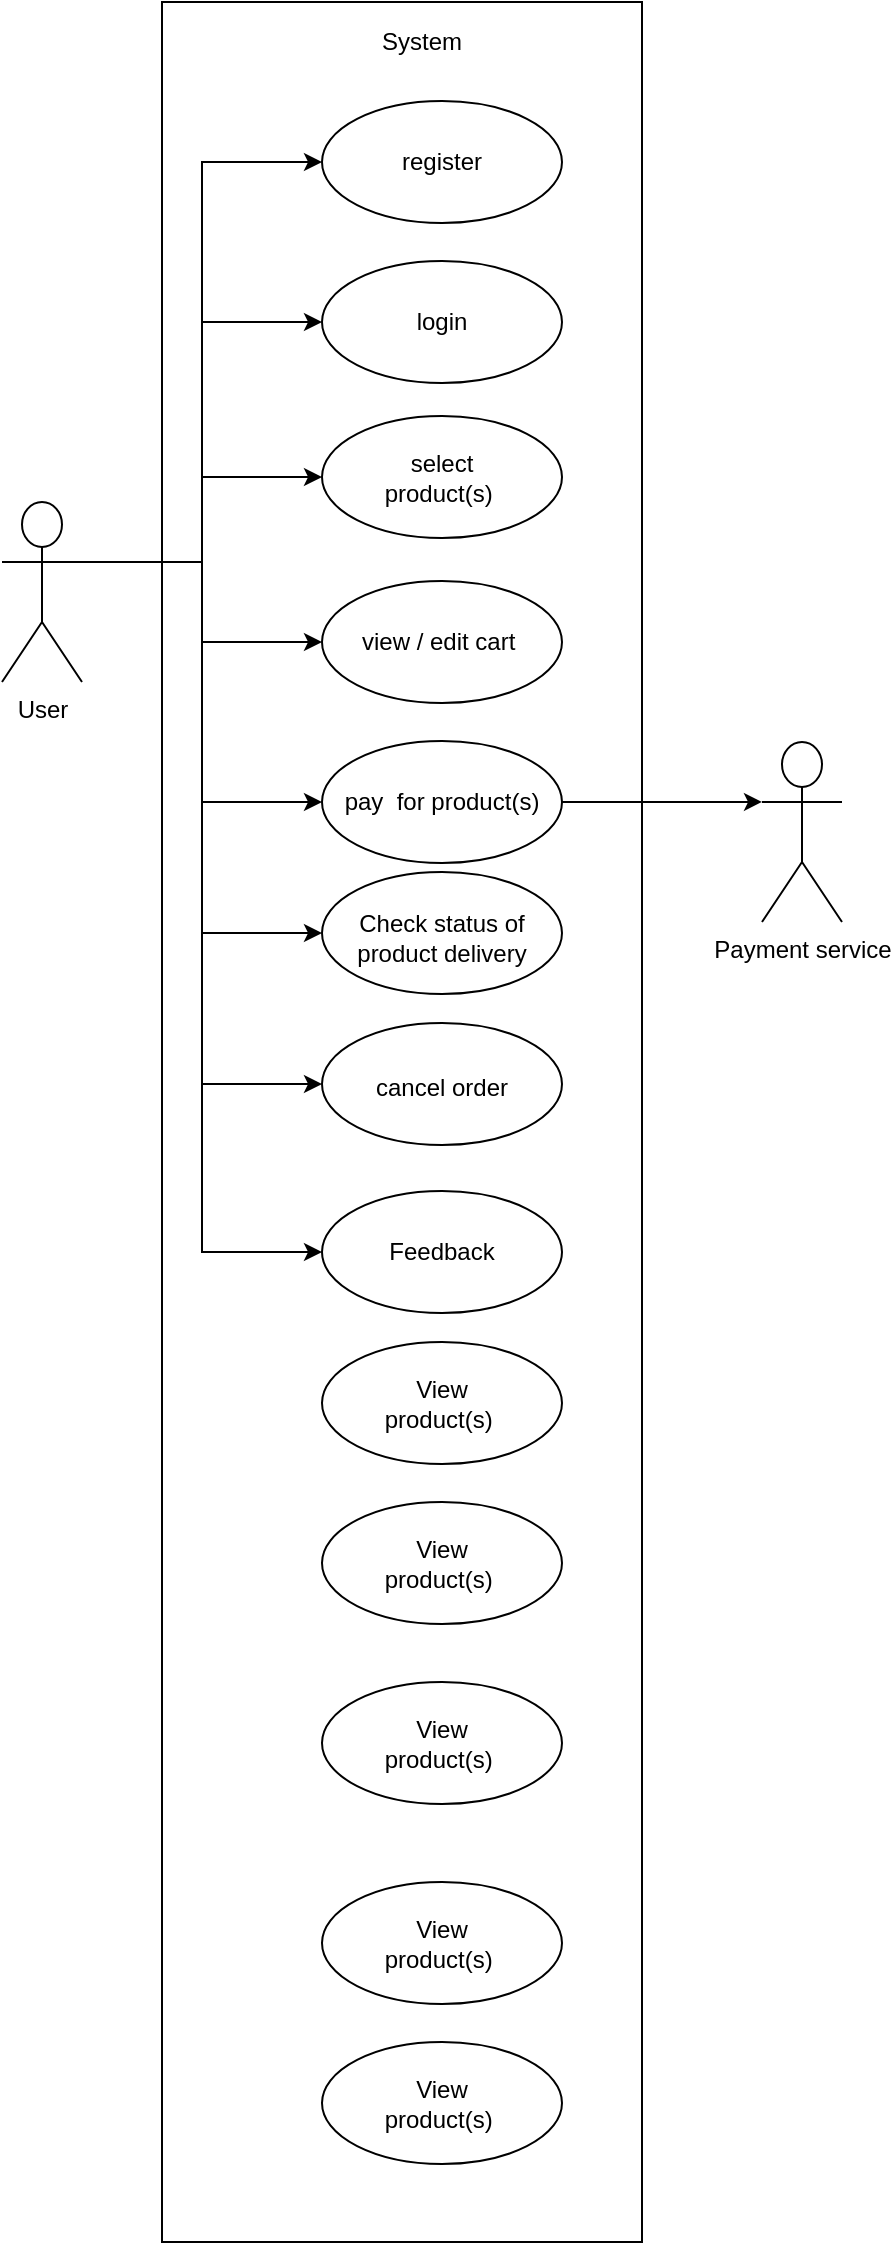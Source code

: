 <mxfile version="12.5.1" type="github">
  <diagram id="vyYMURlmA4du_YMqddq6" name="Page-1">
    <mxGraphModel dx="772" dy="1603" grid="1" gridSize="10" guides="1" tooltips="1" connect="1" arrows="1" fold="1" page="1" pageScale="1" pageWidth="850" pageHeight="1100" math="0" shadow="0">
      <root>
        <mxCell id="0"/>
        <mxCell id="1" parent="0"/>
        <mxCell id="rx76BKU7CpPrEIFOv-aw-43" value="" style="rounded=0;whiteSpace=wrap;html=1;" parent="1" vertex="1">
          <mxGeometry x="150" y="-90" width="240" height="1120" as="geometry"/>
        </mxCell>
        <mxCell id="1KPXvjAnRe_1vTXe2ojk-2" value="" style="ellipse;whiteSpace=wrap;html=1;" parent="1" vertex="1">
          <mxGeometry x="230" y="504.5" width="120" height="61" as="geometry"/>
        </mxCell>
        <mxCell id="1KPXvjAnRe_1vTXe2ojk-3" value="" style="ellipse;whiteSpace=wrap;html=1;" parent="1" vertex="1">
          <mxGeometry x="230" y="420.5" width="120" height="61" as="geometry"/>
        </mxCell>
        <mxCell id="1KPXvjAnRe_1vTXe2ojk-4" value="" style="ellipse;whiteSpace=wrap;html=1;" parent="1" vertex="1">
          <mxGeometry x="230" y="345" width="120" height="61" as="geometry"/>
        </mxCell>
        <mxCell id="1KPXvjAnRe_1vTXe2ojk-5" value="" style="ellipse;whiteSpace=wrap;html=1;" parent="1" vertex="1">
          <mxGeometry x="230" y="199.5" width="120" height="61" as="geometry"/>
        </mxCell>
        <mxCell id="1KPXvjAnRe_1vTXe2ojk-20" style="edgeStyle=orthogonalEdgeStyle;rounded=0;orthogonalLoop=1;jettySize=auto;html=1;exitX=1;exitY=0.5;exitDx=0;exitDy=0;entryX=0;entryY=0.333;entryDx=0;entryDy=0;entryPerimeter=0;" parent="1" source="1KPXvjAnRe_1vTXe2ojk-6" target="rx76BKU7CpPrEIFOv-aw-35" edge="1">
          <mxGeometry relative="1" as="geometry"/>
        </mxCell>
        <mxCell id="1KPXvjAnRe_1vTXe2ojk-6" value="" style="ellipse;whiteSpace=wrap;html=1;" parent="1" vertex="1">
          <mxGeometry x="230" y="279.5" width="120" height="61" as="geometry"/>
        </mxCell>
        <mxCell id="1KPXvjAnRe_1vTXe2ojk-7" value="" style="ellipse;whiteSpace=wrap;html=1;" parent="1" vertex="1">
          <mxGeometry x="230" y="117" width="120" height="61" as="geometry"/>
        </mxCell>
        <mxCell id="1KPXvjAnRe_1vTXe2ojk-9" value="" style="ellipse;whiteSpace=wrap;html=1;" parent="1" vertex="1">
          <mxGeometry x="230" y="-40.5" width="120" height="61" as="geometry"/>
        </mxCell>
        <mxCell id="1KPXvjAnRe_1vTXe2ojk-10" value="" style="ellipse;whiteSpace=wrap;html=1;" parent="1" vertex="1">
          <mxGeometry x="230" y="39.5" width="120" height="61" as="geometry"/>
        </mxCell>
        <mxCell id="1KPXvjAnRe_1vTXe2ojk-11" style="edgeStyle=orthogonalEdgeStyle;rounded=0;orthogonalLoop=1;jettySize=auto;html=1;exitX=1;exitY=0.333;exitDx=0;exitDy=0;exitPerimeter=0;entryX=0;entryY=0.5;entryDx=0;entryDy=0;" parent="1" source="rx76BKU7CpPrEIFOv-aw-1" target="1KPXvjAnRe_1vTXe2ojk-9" edge="1">
          <mxGeometry relative="1" as="geometry"/>
        </mxCell>
        <mxCell id="1KPXvjAnRe_1vTXe2ojk-12" style="edgeStyle=orthogonalEdgeStyle;rounded=0;orthogonalLoop=1;jettySize=auto;html=1;exitX=1;exitY=0.333;exitDx=0;exitDy=0;exitPerimeter=0;entryX=0;entryY=0.5;entryDx=0;entryDy=0;" parent="1" source="rx76BKU7CpPrEIFOv-aw-1" target="1KPXvjAnRe_1vTXe2ojk-10" edge="1">
          <mxGeometry relative="1" as="geometry"/>
        </mxCell>
        <mxCell id="1KPXvjAnRe_1vTXe2ojk-14" style="edgeStyle=orthogonalEdgeStyle;rounded=0;orthogonalLoop=1;jettySize=auto;html=1;exitX=1;exitY=0.333;exitDx=0;exitDy=0;exitPerimeter=0;entryX=0;entryY=0.5;entryDx=0;entryDy=0;" parent="1" source="rx76BKU7CpPrEIFOv-aw-1" target="1KPXvjAnRe_1vTXe2ojk-7" edge="1">
          <mxGeometry relative="1" as="geometry"/>
        </mxCell>
        <mxCell id="1KPXvjAnRe_1vTXe2ojk-15" style="edgeStyle=orthogonalEdgeStyle;rounded=0;orthogonalLoop=1;jettySize=auto;html=1;exitX=1;exitY=0.333;exitDx=0;exitDy=0;exitPerimeter=0;entryX=0;entryY=0.5;entryDx=0;entryDy=0;" parent="1" source="rx76BKU7CpPrEIFOv-aw-1" target="1KPXvjAnRe_1vTXe2ojk-5" edge="1">
          <mxGeometry relative="1" as="geometry"/>
        </mxCell>
        <mxCell id="1KPXvjAnRe_1vTXe2ojk-16" style="edgeStyle=orthogonalEdgeStyle;rounded=0;orthogonalLoop=1;jettySize=auto;html=1;exitX=1;exitY=0.333;exitDx=0;exitDy=0;exitPerimeter=0;entryX=0;entryY=0.5;entryDx=0;entryDy=0;" parent="1" source="rx76BKU7CpPrEIFOv-aw-1" target="1KPXvjAnRe_1vTXe2ojk-6" edge="1">
          <mxGeometry relative="1" as="geometry"/>
        </mxCell>
        <mxCell id="1KPXvjAnRe_1vTXe2ojk-17" style="edgeStyle=orthogonalEdgeStyle;rounded=0;orthogonalLoop=1;jettySize=auto;html=1;exitX=1;exitY=0.333;exitDx=0;exitDy=0;exitPerimeter=0;entryX=0;entryY=0.5;entryDx=0;entryDy=0;" parent="1" source="rx76BKU7CpPrEIFOv-aw-1" target="1KPXvjAnRe_1vTXe2ojk-2" edge="1">
          <mxGeometry relative="1" as="geometry"/>
        </mxCell>
        <mxCell id="1KPXvjAnRe_1vTXe2ojk-18" style="edgeStyle=orthogonalEdgeStyle;rounded=0;orthogonalLoop=1;jettySize=auto;html=1;exitX=1;exitY=0.333;exitDx=0;exitDy=0;exitPerimeter=0;entryX=0;entryY=0.5;entryDx=0;entryDy=0;" parent="1" source="rx76BKU7CpPrEIFOv-aw-1" target="1KPXvjAnRe_1vTXe2ojk-4" edge="1">
          <mxGeometry relative="1" as="geometry"/>
        </mxCell>
        <mxCell id="1KPXvjAnRe_1vTXe2ojk-19" style="edgeStyle=orthogonalEdgeStyle;rounded=0;orthogonalLoop=1;jettySize=auto;html=1;exitX=1;exitY=0.333;exitDx=0;exitDy=0;exitPerimeter=0;entryX=0;entryY=0.5;entryDx=0;entryDy=0;" parent="1" source="rx76BKU7CpPrEIFOv-aw-1" target="1KPXvjAnRe_1vTXe2ojk-3" edge="1">
          <mxGeometry relative="1" as="geometry"/>
        </mxCell>
        <object label="User" id="rx76BKU7CpPrEIFOv-aw-1">
          <mxCell style="shape=umlActor;verticalLabelPosition=bottom;labelBackgroundColor=#ffffff;verticalAlign=top;html=1;" parent="1" vertex="1">
            <mxGeometry x="70" y="160" width="40" height="90" as="geometry"/>
          </mxCell>
        </object>
        <mxCell id="rx76BKU7CpPrEIFOv-aw-17" value="login" style="text;html=1;strokeColor=none;fillColor=none;align=center;verticalAlign=middle;whiteSpace=wrap;rounded=0;" parent="1" vertex="1">
          <mxGeometry x="240" y="50" width="100" height="40" as="geometry"/>
        </mxCell>
        <mxCell id="rx76BKU7CpPrEIFOv-aw-18" value="view / edit cart&amp;nbsp;" style="text;html=1;strokeColor=none;fillColor=none;align=center;verticalAlign=middle;whiteSpace=wrap;rounded=0;" parent="1" vertex="1">
          <mxGeometry x="240" y="210" width="100" height="40" as="geometry"/>
        </mxCell>
        <mxCell id="rx76BKU7CpPrEIFOv-aw-19" value="select &lt;br&gt;product(s)&amp;nbsp;" style="text;html=1;strokeColor=none;fillColor=none;align=center;verticalAlign=middle;whiteSpace=wrap;rounded=0;" parent="1" vertex="1">
          <mxGeometry x="240" y="127.5" width="100" height="40" as="geometry"/>
        </mxCell>
        <mxCell id="rx76BKU7CpPrEIFOv-aw-20" value="pay&amp;nbsp; for product(s)" style="text;html=1;strokeColor=none;fillColor=none;align=center;verticalAlign=middle;whiteSpace=wrap;rounded=0;" parent="1" vertex="1">
          <mxGeometry x="240" y="290" width="100" height="40" as="geometry"/>
        </mxCell>
        <object label="Payment service" id="rx76BKU7CpPrEIFOv-aw-35">
          <mxCell style="shape=umlActor;verticalLabelPosition=bottom;labelBackgroundColor=#ffffff;verticalAlign=top;html=1;" parent="1" vertex="1">
            <mxGeometry x="450" y="280" width="40" height="90" as="geometry"/>
          </mxCell>
        </object>
        <mxCell id="rx76BKU7CpPrEIFOv-aw-38" value="Check status of product delivery" style="text;html=1;strokeColor=none;fillColor=none;align=center;verticalAlign=middle;whiteSpace=wrap;rounded=0;" parent="1" vertex="1">
          <mxGeometry x="240" y="357.5" width="100" height="40" as="geometry"/>
        </mxCell>
        <mxCell id="rx76BKU7CpPrEIFOv-aw-40" value="cancel order" style="text;html=1;strokeColor=none;fillColor=none;align=center;verticalAlign=middle;whiteSpace=wrap;rounded=0;" parent="1" vertex="1">
          <mxGeometry x="240" y="432.5" width="100" height="40" as="geometry"/>
        </mxCell>
        <mxCell id="rx76BKU7CpPrEIFOv-aw-44" value="System" style="text;html=1;strokeColor=none;fillColor=none;align=center;verticalAlign=middle;whiteSpace=wrap;rounded=0;" parent="1" vertex="1">
          <mxGeometry x="260" y="-80" width="40" height="20" as="geometry"/>
        </mxCell>
        <mxCell id="Yjam4TegrEQKl0XN-Iuk-3" value="Feedback" style="text;html=1;strokeColor=none;fillColor=none;align=center;verticalAlign=middle;whiteSpace=wrap;rounded=0;" parent="1" vertex="1">
          <mxGeometry x="240" y="515" width="100" height="40" as="geometry"/>
        </mxCell>
        <mxCell id="9l-QCuOd9AUTyuNBc602-2" value="register" style="text;html=1;strokeColor=none;fillColor=none;align=center;verticalAlign=middle;whiteSpace=wrap;rounded=0;" parent="1" vertex="1">
          <mxGeometry x="240" y="-30" width="100" height="40" as="geometry"/>
        </mxCell>
        <mxCell id="4Zeao0PZxR2K6rH3QbGb-9" value="" style="group" vertex="1" connectable="0" parent="1">
          <mxGeometry x="230" y="580" width="120" height="61" as="geometry"/>
        </mxCell>
        <mxCell id="4Zeao0PZxR2K6rH3QbGb-5" value="" style="ellipse;whiteSpace=wrap;html=1;" vertex="1" parent="4Zeao0PZxR2K6rH3QbGb-9">
          <mxGeometry width="120" height="61" as="geometry"/>
        </mxCell>
        <mxCell id="4Zeao0PZxR2K6rH3QbGb-6" value="View&lt;br&gt;product(s)&amp;nbsp;" style="text;html=1;strokeColor=none;fillColor=none;align=center;verticalAlign=middle;whiteSpace=wrap;rounded=0;" vertex="1" parent="4Zeao0PZxR2K6rH3QbGb-9">
          <mxGeometry x="10" y="10.5" width="100" height="40" as="geometry"/>
        </mxCell>
        <mxCell id="4Zeao0PZxR2K6rH3QbGb-13" value="" style="group" vertex="1" connectable="0" parent="1">
          <mxGeometry x="230" y="660" width="120" height="61" as="geometry"/>
        </mxCell>
        <mxCell id="4Zeao0PZxR2K6rH3QbGb-14" value="" style="ellipse;whiteSpace=wrap;html=1;" vertex="1" parent="4Zeao0PZxR2K6rH3QbGb-13">
          <mxGeometry width="120" height="61" as="geometry"/>
        </mxCell>
        <mxCell id="4Zeao0PZxR2K6rH3QbGb-15" value="View&lt;br&gt;product(s)&amp;nbsp;" style="text;html=1;strokeColor=none;fillColor=none;align=center;verticalAlign=middle;whiteSpace=wrap;rounded=0;" vertex="1" parent="4Zeao0PZxR2K6rH3QbGb-13">
          <mxGeometry x="10" y="10.5" width="100" height="40" as="geometry"/>
        </mxCell>
        <mxCell id="4Zeao0PZxR2K6rH3QbGb-16" value="" style="group" vertex="1" connectable="0" parent="1">
          <mxGeometry x="230" y="930" width="120" height="61" as="geometry"/>
        </mxCell>
        <mxCell id="4Zeao0PZxR2K6rH3QbGb-17" value="" style="ellipse;whiteSpace=wrap;html=1;" vertex="1" parent="4Zeao0PZxR2K6rH3QbGb-16">
          <mxGeometry width="120" height="61" as="geometry"/>
        </mxCell>
        <mxCell id="4Zeao0PZxR2K6rH3QbGb-18" value="View&lt;br&gt;product(s)&amp;nbsp;" style="text;html=1;strokeColor=none;fillColor=none;align=center;verticalAlign=middle;whiteSpace=wrap;rounded=0;" vertex="1" parent="4Zeao0PZxR2K6rH3QbGb-16">
          <mxGeometry x="10" y="10.5" width="100" height="40" as="geometry"/>
        </mxCell>
        <mxCell id="4Zeao0PZxR2K6rH3QbGb-19" value="" style="group" vertex="1" connectable="0" parent="1">
          <mxGeometry x="230" y="750" width="120" height="61" as="geometry"/>
        </mxCell>
        <mxCell id="4Zeao0PZxR2K6rH3QbGb-20" value="" style="ellipse;whiteSpace=wrap;html=1;" vertex="1" parent="4Zeao0PZxR2K6rH3QbGb-19">
          <mxGeometry width="120" height="61" as="geometry"/>
        </mxCell>
        <mxCell id="4Zeao0PZxR2K6rH3QbGb-21" value="View&lt;br&gt;product(s)&amp;nbsp;" style="text;html=1;strokeColor=none;fillColor=none;align=center;verticalAlign=middle;whiteSpace=wrap;rounded=0;" vertex="1" parent="4Zeao0PZxR2K6rH3QbGb-19">
          <mxGeometry x="10" y="10.5" width="100" height="40" as="geometry"/>
        </mxCell>
        <mxCell id="4Zeao0PZxR2K6rH3QbGb-22" value="" style="group" vertex="1" connectable="0" parent="1">
          <mxGeometry x="230" y="850" width="120" height="61" as="geometry"/>
        </mxCell>
        <mxCell id="4Zeao0PZxR2K6rH3QbGb-23" value="" style="ellipse;whiteSpace=wrap;html=1;" vertex="1" parent="4Zeao0PZxR2K6rH3QbGb-22">
          <mxGeometry width="120" height="61" as="geometry"/>
        </mxCell>
        <mxCell id="4Zeao0PZxR2K6rH3QbGb-24" value="View&lt;br&gt;product(s)&amp;nbsp;" style="text;html=1;strokeColor=none;fillColor=none;align=center;verticalAlign=middle;whiteSpace=wrap;rounded=0;" vertex="1" parent="4Zeao0PZxR2K6rH3QbGb-22">
          <mxGeometry x="10" y="10.5" width="100" height="40" as="geometry"/>
        </mxCell>
      </root>
    </mxGraphModel>
  </diagram>
</mxfile>
